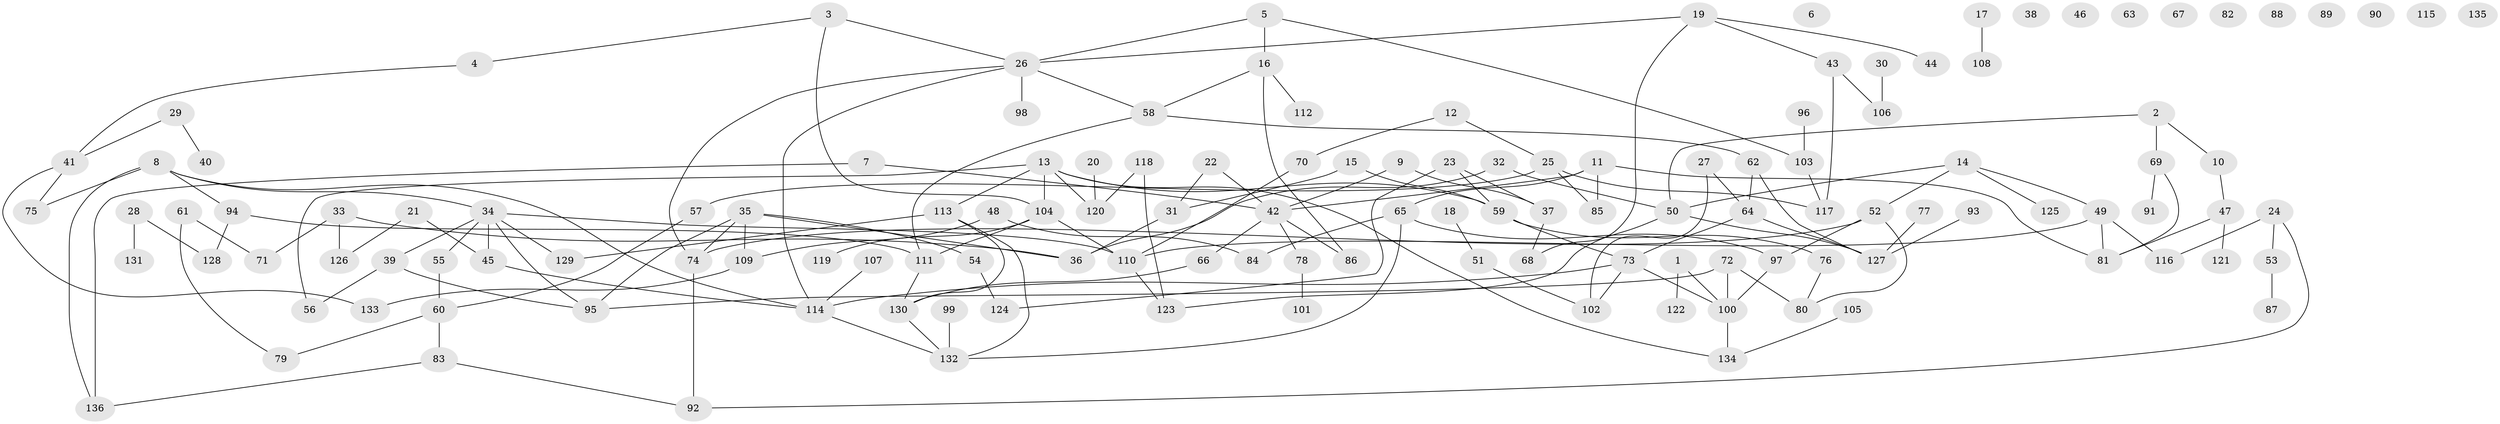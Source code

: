// coarse degree distribution, {2: 0.14285714285714285, 5: 0.14285714285714285, 3: 0.17857142857142858, 4: 0.14285714285714285, 1: 0.23214285714285715, 8: 0.08928571428571429, 6: 0.05357142857142857, 7: 0.017857142857142856}
// Generated by graph-tools (version 1.1) at 2025/35/03/04/25 23:35:52]
// undirected, 136 vertices, 173 edges
graph export_dot {
  node [color=gray90,style=filled];
  1;
  2;
  3;
  4;
  5;
  6;
  7;
  8;
  9;
  10;
  11;
  12;
  13;
  14;
  15;
  16;
  17;
  18;
  19;
  20;
  21;
  22;
  23;
  24;
  25;
  26;
  27;
  28;
  29;
  30;
  31;
  32;
  33;
  34;
  35;
  36;
  37;
  38;
  39;
  40;
  41;
  42;
  43;
  44;
  45;
  46;
  47;
  48;
  49;
  50;
  51;
  52;
  53;
  54;
  55;
  56;
  57;
  58;
  59;
  60;
  61;
  62;
  63;
  64;
  65;
  66;
  67;
  68;
  69;
  70;
  71;
  72;
  73;
  74;
  75;
  76;
  77;
  78;
  79;
  80;
  81;
  82;
  83;
  84;
  85;
  86;
  87;
  88;
  89;
  90;
  91;
  92;
  93;
  94;
  95;
  96;
  97;
  98;
  99;
  100;
  101;
  102;
  103;
  104;
  105;
  106;
  107;
  108;
  109;
  110;
  111;
  112;
  113;
  114;
  115;
  116;
  117;
  118;
  119;
  120;
  121;
  122;
  123;
  124;
  125;
  126;
  127;
  128;
  129;
  130;
  131;
  132;
  133;
  134;
  135;
  136;
  1 -- 100;
  1 -- 122;
  2 -- 10;
  2 -- 50;
  2 -- 69;
  3 -- 4;
  3 -- 26;
  3 -- 104;
  4 -- 41;
  5 -- 16;
  5 -- 26;
  5 -- 103;
  7 -- 42;
  7 -- 136;
  8 -- 34;
  8 -- 75;
  8 -- 94;
  8 -- 114;
  8 -- 136;
  9 -- 37;
  9 -- 42;
  10 -- 47;
  11 -- 42;
  11 -- 65;
  11 -- 81;
  11 -- 85;
  12 -- 25;
  12 -- 70;
  13 -- 56;
  13 -- 59;
  13 -- 104;
  13 -- 113;
  13 -- 120;
  13 -- 134;
  14 -- 49;
  14 -- 50;
  14 -- 52;
  14 -- 125;
  15 -- 31;
  15 -- 59;
  16 -- 58;
  16 -- 86;
  16 -- 112;
  17 -- 108;
  18 -- 51;
  19 -- 26;
  19 -- 43;
  19 -- 44;
  19 -- 68;
  20 -- 120;
  21 -- 45;
  21 -- 126;
  22 -- 31;
  22 -- 42;
  23 -- 37;
  23 -- 59;
  23 -- 124;
  24 -- 53;
  24 -- 92;
  24 -- 116;
  25 -- 57;
  25 -- 85;
  25 -- 117;
  26 -- 58;
  26 -- 74;
  26 -- 98;
  26 -- 114;
  27 -- 64;
  27 -- 102;
  28 -- 128;
  28 -- 131;
  29 -- 40;
  29 -- 41;
  30 -- 106;
  31 -- 36;
  32 -- 36;
  32 -- 50;
  33 -- 36;
  33 -- 71;
  33 -- 126;
  34 -- 39;
  34 -- 45;
  34 -- 55;
  34 -- 95;
  34 -- 110;
  34 -- 129;
  35 -- 36;
  35 -- 54;
  35 -- 74;
  35 -- 95;
  35 -- 109;
  37 -- 68;
  39 -- 56;
  39 -- 95;
  41 -- 75;
  41 -- 133;
  42 -- 66;
  42 -- 78;
  42 -- 86;
  43 -- 106;
  43 -- 117;
  45 -- 114;
  47 -- 81;
  47 -- 121;
  48 -- 84;
  48 -- 109;
  49 -- 81;
  49 -- 110;
  49 -- 116;
  50 -- 123;
  50 -- 127;
  51 -- 102;
  52 -- 74;
  52 -- 80;
  52 -- 97;
  53 -- 87;
  54 -- 124;
  55 -- 60;
  57 -- 60;
  58 -- 62;
  58 -- 111;
  59 -- 73;
  59 -- 76;
  60 -- 79;
  60 -- 83;
  61 -- 71;
  61 -- 79;
  62 -- 64;
  62 -- 127;
  64 -- 73;
  64 -- 127;
  65 -- 84;
  65 -- 97;
  65 -- 132;
  66 -- 130;
  69 -- 81;
  69 -- 91;
  70 -- 110;
  72 -- 80;
  72 -- 95;
  72 -- 100;
  73 -- 100;
  73 -- 102;
  73 -- 114;
  74 -- 92;
  76 -- 80;
  77 -- 127;
  78 -- 101;
  83 -- 92;
  83 -- 136;
  93 -- 127;
  94 -- 111;
  94 -- 128;
  96 -- 103;
  97 -- 100;
  99 -- 132;
  100 -- 134;
  103 -- 117;
  104 -- 110;
  104 -- 111;
  104 -- 119;
  105 -- 134;
  107 -- 114;
  109 -- 133;
  110 -- 123;
  111 -- 130;
  113 -- 129;
  113 -- 130;
  113 -- 132;
  114 -- 132;
  118 -- 120;
  118 -- 123;
  130 -- 132;
}
